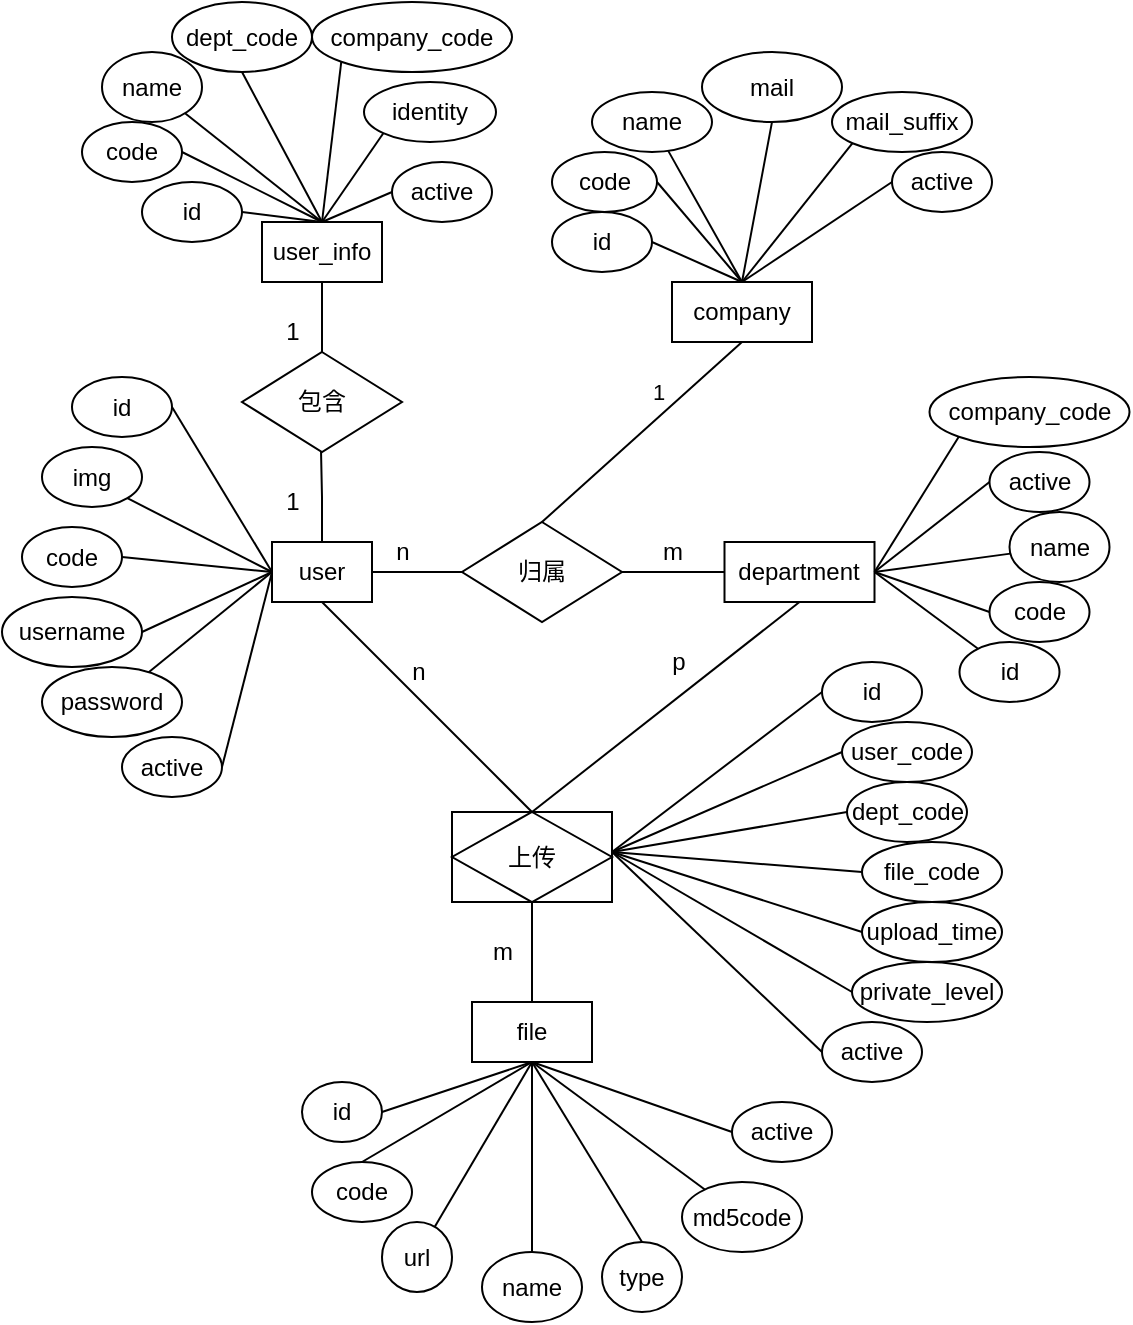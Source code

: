 <mxfile version="14.9.8" type="github">
  <diagram id="KTl8g3MnL7EqeoU-ZOUq" name="Page-1">
    <mxGraphModel dx="1422" dy="1875" grid="1" gridSize="10" guides="1" tooltips="1" connect="1" arrows="1" fold="1" page="1" pageScale="1" pageWidth="827" pageHeight="1169" math="0" shadow="0">
      <root>
        <mxCell id="0" />
        <mxCell id="1" parent="0" />
        <mxCell id="3dIT8nD3w7ZH45Lx_ABC-2" value="user" style="rounded=0;whiteSpace=wrap;html=1;" parent="1" vertex="1">
          <mxGeometry x="255" y="160" width="50" height="30" as="geometry" />
        </mxCell>
        <mxCell id="3dIT8nD3w7ZH45Lx_ABC-3" value="id" style="ellipse;whiteSpace=wrap;html=1;" parent="1" vertex="1">
          <mxGeometry x="155" y="77.5" width="50" height="30" as="geometry" />
        </mxCell>
        <mxCell id="3dIT8nD3w7ZH45Lx_ABC-4" value="code" style="ellipse;whiteSpace=wrap;html=1;" parent="1" vertex="1">
          <mxGeometry x="130" y="152.5" width="50" height="30" as="geometry" />
        </mxCell>
        <mxCell id="3dIT8nD3w7ZH45Lx_ABC-5" value="username" style="ellipse;whiteSpace=wrap;html=1;" parent="1" vertex="1">
          <mxGeometry x="120" y="187.5" width="70" height="35" as="geometry" />
        </mxCell>
        <mxCell id="3dIT8nD3w7ZH45Lx_ABC-6" value="password" style="ellipse;whiteSpace=wrap;html=1;" parent="1" vertex="1">
          <mxGeometry x="140" y="222.5" width="70" height="35" as="geometry" />
        </mxCell>
        <mxCell id="3dIT8nD3w7ZH45Lx_ABC-7" value="active" style="ellipse;whiteSpace=wrap;html=1;" parent="1" vertex="1">
          <mxGeometry x="180" y="257.5" width="50" height="30" as="geometry" />
        </mxCell>
        <mxCell id="3dIT8nD3w7ZH45Lx_ABC-8" value="" style="endArrow=none;html=1;rounded=0;exitX=1;exitY=0.5;exitDx=0;exitDy=0;entryX=0;entryY=0.5;entryDx=0;entryDy=0;" parent="1" source="3dIT8nD3w7ZH45Lx_ABC-3" target="3dIT8nD3w7ZH45Lx_ABC-2" edge="1">
          <mxGeometry width="50" height="50" relative="1" as="geometry">
            <mxPoint x="130" y="270" as="sourcePoint" />
            <mxPoint x="180" y="220" as="targetPoint" />
          </mxGeometry>
        </mxCell>
        <mxCell id="3dIT8nD3w7ZH45Lx_ABC-9" value="" style="endArrow=none;html=1;rounded=0;entryX=0;entryY=0.5;entryDx=0;entryDy=0;exitX=1;exitY=0.5;exitDx=0;exitDy=0;" parent="1" source="3dIT8nD3w7ZH45Lx_ABC-4" target="3dIT8nD3w7ZH45Lx_ABC-2" edge="1">
          <mxGeometry width="50" height="50" relative="1" as="geometry">
            <mxPoint x="125" y="135" as="sourcePoint" />
            <mxPoint x="210" y="245" as="targetPoint" />
          </mxGeometry>
        </mxCell>
        <mxCell id="3dIT8nD3w7ZH45Lx_ABC-10" value="" style="endArrow=none;html=1;rounded=0;entryX=0;entryY=0.5;entryDx=0;entryDy=0;exitX=1;exitY=0.5;exitDx=0;exitDy=0;" parent="1" source="3dIT8nD3w7ZH45Lx_ABC-5" target="3dIT8nD3w7ZH45Lx_ABC-2" edge="1">
          <mxGeometry width="50" height="50" relative="1" as="geometry">
            <mxPoint x="150" y="297.5" as="sourcePoint" />
            <mxPoint x="220" y="255" as="targetPoint" />
          </mxGeometry>
        </mxCell>
        <mxCell id="3dIT8nD3w7ZH45Lx_ABC-11" value="" style="endArrow=none;html=1;rounded=0;entryX=0;entryY=0.5;entryDx=0;entryDy=0;" parent="1" source="3dIT8nD3w7ZH45Lx_ABC-6" target="3dIT8nD3w7ZH45Lx_ABC-2" edge="1">
          <mxGeometry width="50" height="50" relative="1" as="geometry">
            <mxPoint x="160" y="307.5" as="sourcePoint" />
            <mxPoint x="220" y="250" as="targetPoint" />
          </mxGeometry>
        </mxCell>
        <mxCell id="3dIT8nD3w7ZH45Lx_ABC-12" value="" style="endArrow=none;html=1;rounded=0;exitX=1;exitY=0.5;exitDx=0;exitDy=0;entryX=0;entryY=0.5;entryDx=0;entryDy=0;" parent="1" source="3dIT8nD3w7ZH45Lx_ABC-7" target="3dIT8nD3w7ZH45Lx_ABC-2" edge="1">
          <mxGeometry width="50" height="50" relative="1" as="geometry">
            <mxPoint x="170" y="317.5" as="sourcePoint" />
            <mxPoint x="225" y="250" as="targetPoint" />
          </mxGeometry>
        </mxCell>
        <mxCell id="3dIT8nD3w7ZH45Lx_ABC-14" value="user_info" style="rounded=0;whiteSpace=wrap;html=1;" parent="1" vertex="1">
          <mxGeometry x="250" width="60" height="30" as="geometry" />
        </mxCell>
        <mxCell id="3dIT8nD3w7ZH45Lx_ABC-15" value="id" style="ellipse;whiteSpace=wrap;html=1;" parent="1" vertex="1">
          <mxGeometry x="190" y="-20" width="50" height="30" as="geometry" />
        </mxCell>
        <mxCell id="3dIT8nD3w7ZH45Lx_ABC-16" value="code" style="ellipse;whiteSpace=wrap;html=1;" parent="1" vertex="1">
          <mxGeometry x="160" y="-50" width="50" height="30" as="geometry" />
        </mxCell>
        <mxCell id="3dIT8nD3w7ZH45Lx_ABC-17" value="name" style="ellipse;whiteSpace=wrap;html=1;" parent="1" vertex="1">
          <mxGeometry x="170" y="-85" width="50" height="35" as="geometry" />
        </mxCell>
        <mxCell id="3dIT8nD3w7ZH45Lx_ABC-18" value="identity" style="ellipse;whiteSpace=wrap;html=1;" parent="1" vertex="1">
          <mxGeometry x="301" y="-70" width="66" height="30" as="geometry" />
        </mxCell>
        <mxCell id="3dIT8nD3w7ZH45Lx_ABC-19" value="active" style="ellipse;whiteSpace=wrap;html=1;" parent="1" vertex="1">
          <mxGeometry x="315" y="-30" width="50" height="30" as="geometry" />
        </mxCell>
        <mxCell id="3dIT8nD3w7ZH45Lx_ABC-20" value="" style="endArrow=none;html=1;rounded=0;exitX=1;exitY=0.5;exitDx=0;exitDy=0;entryX=0.5;entryY=0;entryDx=0;entryDy=0;" parent="1" source="3dIT8nD3w7ZH45Lx_ABC-15" target="3dIT8nD3w7ZH45Lx_ABC-14" edge="1">
          <mxGeometry width="50" height="50" relative="1" as="geometry">
            <mxPoint x="140" y="65" as="sourcePoint" />
            <mxPoint x="190" y="15" as="targetPoint" />
          </mxGeometry>
        </mxCell>
        <mxCell id="3dIT8nD3w7ZH45Lx_ABC-21" value="" style="endArrow=none;html=1;rounded=0;exitX=1;exitY=0.5;exitDx=0;exitDy=0;entryX=0.5;entryY=0;entryDx=0;entryDy=0;" parent="1" source="3dIT8nD3w7ZH45Lx_ABC-16" target="3dIT8nD3w7ZH45Lx_ABC-14" edge="1">
          <mxGeometry width="50" height="50" relative="1" as="geometry">
            <mxPoint x="150" y="82.5" as="sourcePoint" />
            <mxPoint x="220" y="40" as="targetPoint" />
          </mxGeometry>
        </mxCell>
        <mxCell id="3dIT8nD3w7ZH45Lx_ABC-22" value="" style="endArrow=none;html=1;rounded=0;entryX=0.5;entryY=0;entryDx=0;entryDy=0;" parent="1" source="3dIT8nD3w7ZH45Lx_ABC-17" target="3dIT8nD3w7ZH45Lx_ABC-14" edge="1">
          <mxGeometry width="50" height="50" relative="1" as="geometry">
            <mxPoint x="160" y="92.5" as="sourcePoint" />
            <mxPoint x="230" y="50" as="targetPoint" />
          </mxGeometry>
        </mxCell>
        <mxCell id="3dIT8nD3w7ZH45Lx_ABC-23" value="" style="endArrow=none;html=1;rounded=0;exitX=0;exitY=1;exitDx=0;exitDy=0;entryX=0.5;entryY=0;entryDx=0;entryDy=0;" parent="1" source="3dIT8nD3w7ZH45Lx_ABC-18" target="3dIT8nD3w7ZH45Lx_ABC-14" edge="1">
          <mxGeometry width="50" height="50" relative="1" as="geometry">
            <mxPoint x="170" y="102.5" as="sourcePoint" />
            <mxPoint x="230" y="45" as="targetPoint" />
          </mxGeometry>
        </mxCell>
        <mxCell id="3dIT8nD3w7ZH45Lx_ABC-24" value="" style="endArrow=none;html=1;rounded=0;exitX=0;exitY=0.5;exitDx=0;exitDy=0;entryX=0.5;entryY=0;entryDx=0;entryDy=0;" parent="1" source="3dIT8nD3w7ZH45Lx_ABC-19" target="3dIT8nD3w7ZH45Lx_ABC-14" edge="1">
          <mxGeometry width="50" height="50" relative="1" as="geometry">
            <mxPoint x="180" y="112.5" as="sourcePoint" />
            <mxPoint x="235" y="45" as="targetPoint" />
          </mxGeometry>
        </mxCell>
        <mxCell id="3dIT8nD3w7ZH45Lx_ABC-25" value="dept_code" style="ellipse;whiteSpace=wrap;html=1;" parent="1" vertex="1">
          <mxGeometry x="205" y="-110" width="70" height="35" as="geometry" />
        </mxCell>
        <mxCell id="3dIT8nD3w7ZH45Lx_ABC-26" value="" style="endArrow=none;html=1;rounded=0;exitX=0.5;exitY=1;exitDx=0;exitDy=0;entryX=0.5;entryY=0;entryDx=0;entryDy=0;" parent="1" source="3dIT8nD3w7ZH45Lx_ABC-25" target="3dIT8nD3w7ZH45Lx_ABC-14" edge="1">
          <mxGeometry width="50" height="50" relative="1" as="geometry">
            <mxPoint x="315" y="130" as="sourcePoint" />
            <mxPoint x="245" y="55" as="targetPoint" />
          </mxGeometry>
        </mxCell>
        <mxCell id="3dIT8nD3w7ZH45Lx_ABC-28" value="department" style="rounded=0;whiteSpace=wrap;html=1;" parent="1" vertex="1">
          <mxGeometry x="481.25" y="160" width="75" height="30" as="geometry" />
        </mxCell>
        <mxCell id="3dIT8nD3w7ZH45Lx_ABC-29" value="id" style="ellipse;whiteSpace=wrap;html=1;" parent="1" vertex="1">
          <mxGeometry x="598.75" y="210" width="50" height="30" as="geometry" />
        </mxCell>
        <mxCell id="3dIT8nD3w7ZH45Lx_ABC-30" value="code" style="ellipse;whiteSpace=wrap;html=1;" parent="1" vertex="1">
          <mxGeometry x="613.75" y="180" width="50" height="30" as="geometry" />
        </mxCell>
        <mxCell id="3dIT8nD3w7ZH45Lx_ABC-31" value="name" style="ellipse;whiteSpace=wrap;html=1;" parent="1" vertex="1">
          <mxGeometry x="623.75" y="145" width="50" height="35" as="geometry" />
        </mxCell>
        <mxCell id="3dIT8nD3w7ZH45Lx_ABC-32" value="active" style="ellipse;whiteSpace=wrap;html=1;" parent="1" vertex="1">
          <mxGeometry x="613.75" y="115" width="50" height="30" as="geometry" />
        </mxCell>
        <mxCell id="3dIT8nD3w7ZH45Lx_ABC-33" value="" style="endArrow=none;html=1;rounded=0;entryX=1;entryY=0.5;entryDx=0;entryDy=0;" parent="1" source="3dIT8nD3w7ZH45Lx_ABC-29" target="3dIT8nD3w7ZH45Lx_ABC-28" edge="1">
          <mxGeometry width="50" height="50" relative="1" as="geometry">
            <mxPoint x="413.75" y="190" as="sourcePoint" />
            <mxPoint x="573.75" y="170" as="targetPoint" />
          </mxGeometry>
        </mxCell>
        <mxCell id="3dIT8nD3w7ZH45Lx_ABC-34" value="" style="endArrow=none;html=1;rounded=0;exitX=0;exitY=0.5;exitDx=0;exitDy=0;entryX=1;entryY=0.5;entryDx=0;entryDy=0;" parent="1" source="3dIT8nD3w7ZH45Lx_ABC-30" target="3dIT8nD3w7ZH45Lx_ABC-28" edge="1">
          <mxGeometry width="50" height="50" relative="1" as="geometry">
            <mxPoint x="423.75" y="207.5" as="sourcePoint" />
            <mxPoint x="493.75" y="165" as="targetPoint" />
          </mxGeometry>
        </mxCell>
        <mxCell id="3dIT8nD3w7ZH45Lx_ABC-35" value="" style="endArrow=none;html=1;rounded=0;entryX=1;entryY=0.5;entryDx=0;entryDy=0;" parent="1" source="3dIT8nD3w7ZH45Lx_ABC-31" target="3dIT8nD3w7ZH45Lx_ABC-28" edge="1">
          <mxGeometry width="50" height="50" relative="1" as="geometry">
            <mxPoint x="433.75" y="217.5" as="sourcePoint" />
            <mxPoint x="503.75" y="175" as="targetPoint" />
          </mxGeometry>
        </mxCell>
        <mxCell id="3dIT8nD3w7ZH45Lx_ABC-36" value="" style="endArrow=none;html=1;rounded=0;exitX=0;exitY=0.5;exitDx=0;exitDy=0;entryX=1;entryY=0.5;entryDx=0;entryDy=0;" parent="1" source="3dIT8nD3w7ZH45Lx_ABC-32" target="3dIT8nD3w7ZH45Lx_ABC-28" edge="1">
          <mxGeometry width="50" height="50" relative="1" as="geometry">
            <mxPoint x="453.75" y="237.5" as="sourcePoint" />
            <mxPoint x="573.75" y="170" as="targetPoint" />
          </mxGeometry>
        </mxCell>
        <mxCell id="3dIT8nD3w7ZH45Lx_ABC-38" value="file" style="rounded=0;whiteSpace=wrap;html=1;" parent="1" vertex="1">
          <mxGeometry x="355" y="390" width="60" height="30" as="geometry" />
        </mxCell>
        <mxCell id="3dIT8nD3w7ZH45Lx_ABC-39" value="id" style="ellipse;whiteSpace=wrap;html=1;" parent="1" vertex="1">
          <mxGeometry x="270" y="430" width="40" height="30" as="geometry" />
        </mxCell>
        <mxCell id="3dIT8nD3w7ZH45Lx_ABC-40" value="code" style="ellipse;whiteSpace=wrap;html=1;" parent="1" vertex="1">
          <mxGeometry x="275" y="470" width="50" height="30" as="geometry" />
        </mxCell>
        <mxCell id="3dIT8nD3w7ZH45Lx_ABC-41" value="url" style="ellipse;whiteSpace=wrap;html=1;" parent="1" vertex="1">
          <mxGeometry x="310" y="500" width="35" height="35" as="geometry" />
        </mxCell>
        <mxCell id="3dIT8nD3w7ZH45Lx_ABC-42" value="type" style="ellipse;whiteSpace=wrap;html=1;" parent="1" vertex="1">
          <mxGeometry x="420" y="510" width="40" height="35" as="geometry" />
        </mxCell>
        <mxCell id="3dIT8nD3w7ZH45Lx_ABC-43" value="active" style="ellipse;whiteSpace=wrap;html=1;" parent="1" vertex="1">
          <mxGeometry x="485" y="440" width="50" height="30" as="geometry" />
        </mxCell>
        <mxCell id="3dIT8nD3w7ZH45Lx_ABC-44" value="" style="endArrow=none;html=1;rounded=0;exitX=1;exitY=0.5;exitDx=0;exitDy=0;entryX=0.5;entryY=1;entryDx=0;entryDy=0;" parent="1" source="3dIT8nD3w7ZH45Lx_ABC-39" target="3dIT8nD3w7ZH45Lx_ABC-38" edge="1">
          <mxGeometry width="50" height="50" relative="1" as="geometry">
            <mxPoint x="315" y="440" as="sourcePoint" />
            <mxPoint x="365" y="390" as="targetPoint" />
          </mxGeometry>
        </mxCell>
        <mxCell id="3dIT8nD3w7ZH45Lx_ABC-45" value="" style="endArrow=none;html=1;rounded=0;exitX=0.5;exitY=0;exitDx=0;exitDy=0;entryX=0.5;entryY=1;entryDx=0;entryDy=0;" parent="1" source="3dIT8nD3w7ZH45Lx_ABC-40" target="3dIT8nD3w7ZH45Lx_ABC-38" edge="1">
          <mxGeometry width="50" height="50" relative="1" as="geometry">
            <mxPoint x="325" y="457.5" as="sourcePoint" />
            <mxPoint x="395" y="415" as="targetPoint" />
          </mxGeometry>
        </mxCell>
        <mxCell id="3dIT8nD3w7ZH45Lx_ABC-46" value="" style="endArrow=none;html=1;rounded=0;entryX=0.5;entryY=1;entryDx=0;entryDy=0;" parent="1" source="3dIT8nD3w7ZH45Lx_ABC-41" target="3dIT8nD3w7ZH45Lx_ABC-38" edge="1">
          <mxGeometry width="50" height="50" relative="1" as="geometry">
            <mxPoint x="335" y="467.5" as="sourcePoint" />
            <mxPoint x="405" y="425" as="targetPoint" />
          </mxGeometry>
        </mxCell>
        <mxCell id="3dIT8nD3w7ZH45Lx_ABC-47" value="" style="endArrow=none;html=1;rounded=0;exitX=0.5;exitY=0;exitDx=0;exitDy=0;entryX=0.5;entryY=1;entryDx=0;entryDy=0;" parent="1" source="3dIT8nD3w7ZH45Lx_ABC-42" target="3dIT8nD3w7ZH45Lx_ABC-38" edge="1">
          <mxGeometry width="50" height="50" relative="1" as="geometry">
            <mxPoint x="345" y="477.5" as="sourcePoint" />
            <mxPoint x="405" y="420" as="targetPoint" />
          </mxGeometry>
        </mxCell>
        <mxCell id="3dIT8nD3w7ZH45Lx_ABC-48" value="" style="endArrow=none;html=1;rounded=0;exitX=0;exitY=0.5;exitDx=0;exitDy=0;entryX=0.5;entryY=1;entryDx=0;entryDy=0;" parent="1" source="3dIT8nD3w7ZH45Lx_ABC-43" target="3dIT8nD3w7ZH45Lx_ABC-38" edge="1">
          <mxGeometry width="50" height="50" relative="1" as="geometry">
            <mxPoint x="355" y="487.5" as="sourcePoint" />
            <mxPoint x="410" y="420" as="targetPoint" />
          </mxGeometry>
        </mxCell>
        <mxCell id="3dIT8nD3w7ZH45Lx_ABC-49" value="name" style="ellipse;whiteSpace=wrap;html=1;" parent="1" vertex="1">
          <mxGeometry x="360" y="515" width="50" height="35" as="geometry" />
        </mxCell>
        <mxCell id="3dIT8nD3w7ZH45Lx_ABC-50" value="" style="endArrow=none;html=1;rounded=0;exitX=0.5;exitY=0;exitDx=0;exitDy=0;entryX=0.5;entryY=1;entryDx=0;entryDy=0;" parent="1" source="3dIT8nD3w7ZH45Lx_ABC-49" target="3dIT8nD3w7ZH45Lx_ABC-38" edge="1">
          <mxGeometry width="50" height="50" relative="1" as="geometry">
            <mxPoint x="490" y="505" as="sourcePoint" />
            <mxPoint x="420" y="430" as="targetPoint" />
          </mxGeometry>
        </mxCell>
        <mxCell id="3dIT8nD3w7ZH45Lx_ABC-51" value="md5code" style="ellipse;whiteSpace=wrap;html=1;" parent="1" vertex="1">
          <mxGeometry x="460" y="480" width="60" height="35" as="geometry" />
        </mxCell>
        <mxCell id="3dIT8nD3w7ZH45Lx_ABC-52" value="" style="endArrow=none;html=1;rounded=0;entryX=0.5;entryY=1;entryDx=0;entryDy=0;" parent="1" source="3dIT8nD3w7ZH45Lx_ABC-51" target="3dIT8nD3w7ZH45Lx_ABC-38" edge="1">
          <mxGeometry width="50" height="50" relative="1" as="geometry">
            <mxPoint x="495" y="465" as="sourcePoint" />
            <mxPoint x="400" y="430" as="targetPoint" />
          </mxGeometry>
        </mxCell>
        <mxCell id="3dIT8nD3w7ZH45Lx_ABC-55" value="id" style="ellipse;whiteSpace=wrap;html=1;" parent="1" vertex="1">
          <mxGeometry x="530" y="220" width="50" height="30" as="geometry" />
        </mxCell>
        <mxCell id="3dIT8nD3w7ZH45Lx_ABC-56" value="user_code" style="ellipse;whiteSpace=wrap;html=1;" parent="1" vertex="1">
          <mxGeometry x="540" y="250" width="65" height="30" as="geometry" />
        </mxCell>
        <mxCell id="3dIT8nD3w7ZH45Lx_ABC-57" value="dept_code" style="ellipse;whiteSpace=wrap;html=1;" parent="1" vertex="1">
          <mxGeometry x="542.5" y="280" width="60" height="30" as="geometry" />
        </mxCell>
        <mxCell id="3dIT8nD3w7ZH45Lx_ABC-58" value="upload_time" style="ellipse;whiteSpace=wrap;html=1;" parent="1" vertex="1">
          <mxGeometry x="550" y="340" width="70" height="30" as="geometry" />
        </mxCell>
        <mxCell id="3dIT8nD3w7ZH45Lx_ABC-59" value="active" style="ellipse;whiteSpace=wrap;html=1;" parent="1" vertex="1">
          <mxGeometry x="530" y="400" width="50" height="30" as="geometry" />
        </mxCell>
        <mxCell id="3dIT8nD3w7ZH45Lx_ABC-60" value="" style="endArrow=none;html=1;rounded=0;entryX=1;entryY=0.5;entryDx=0;entryDy=0;exitX=0;exitY=0.5;exitDx=0;exitDy=0;" parent="1" source="3dIT8nD3w7ZH45Lx_ABC-55" edge="1">
          <mxGeometry width="50" height="50" relative="1" as="geometry">
            <mxPoint x="435" y="198" as="sourcePoint" />
            <mxPoint x="425" y="315" as="targetPoint" />
          </mxGeometry>
        </mxCell>
        <mxCell id="3dIT8nD3w7ZH45Lx_ABC-61" value="" style="endArrow=none;html=1;rounded=0;exitX=0;exitY=0.5;exitDx=0;exitDy=0;entryX=1;entryY=0.5;entryDx=0;entryDy=0;" parent="1" source="3dIT8nD3w7ZH45Lx_ABC-56" edge="1">
          <mxGeometry width="50" height="50" relative="1" as="geometry">
            <mxPoint x="482.5" y="282.5" as="sourcePoint" />
            <mxPoint x="425" y="315" as="targetPoint" />
          </mxGeometry>
        </mxCell>
        <mxCell id="3dIT8nD3w7ZH45Lx_ABC-62" value="" style="endArrow=none;html=1;rounded=0;entryX=1;entryY=0.5;entryDx=0;entryDy=0;exitX=0;exitY=0.5;exitDx=0;exitDy=0;" parent="1" source="3dIT8nD3w7ZH45Lx_ABC-57" edge="1">
          <mxGeometry width="50" height="50" relative="1" as="geometry">
            <mxPoint x="497.098" y="329.999" as="sourcePoint" />
            <mxPoint x="425" y="315" as="targetPoint" />
          </mxGeometry>
        </mxCell>
        <mxCell id="3dIT8nD3w7ZH45Lx_ABC-63" value="" style="endArrow=none;html=1;rounded=0;exitX=0;exitY=0.5;exitDx=0;exitDy=0;entryX=1;entryY=0.5;entryDx=0;entryDy=0;" parent="1" source="3dIT8nD3w7ZH45Lx_ABC-58" edge="1">
          <mxGeometry width="50" height="50" relative="1" as="geometry">
            <mxPoint x="502.5" y="407.81" as="sourcePoint" />
            <mxPoint x="425" y="315" as="targetPoint" />
          </mxGeometry>
        </mxCell>
        <mxCell id="3dIT8nD3w7ZH45Lx_ABC-64" value="" style="endArrow=none;html=1;rounded=0;exitX=0;exitY=0.5;exitDx=0;exitDy=0;entryX=1;entryY=0.5;entryDx=0;entryDy=0;" parent="1" source="3dIT8nD3w7ZH45Lx_ABC-59" edge="1">
          <mxGeometry width="50" height="50" relative="1" as="geometry">
            <mxPoint x="512.5" y="417.81" as="sourcePoint" />
            <mxPoint x="425" y="315" as="targetPoint" />
          </mxGeometry>
        </mxCell>
        <mxCell id="3dIT8nD3w7ZH45Lx_ABC-65" value="file_code" style="ellipse;whiteSpace=wrap;html=1;" parent="1" vertex="1">
          <mxGeometry x="550" y="310" width="70" height="30" as="geometry" />
        </mxCell>
        <mxCell id="3dIT8nD3w7ZH45Lx_ABC-66" value="" style="endArrow=none;html=1;rounded=0;exitX=0;exitY=0.5;exitDx=0;exitDy=0;entryX=1;entryY=0.5;entryDx=0;entryDy=0;" parent="1" source="3dIT8nD3w7ZH45Lx_ABC-65" edge="1">
          <mxGeometry width="50" height="50" relative="1" as="geometry">
            <mxPoint x="647.5" y="435.31" as="sourcePoint" />
            <mxPoint x="425" y="315" as="targetPoint" />
          </mxGeometry>
        </mxCell>
        <mxCell id="3dIT8nD3w7ZH45Lx_ABC-67" value="private_level" style="ellipse;whiteSpace=wrap;html=1;" parent="1" vertex="1">
          <mxGeometry x="545" y="370" width="75" height="30" as="geometry" />
        </mxCell>
        <mxCell id="3dIT8nD3w7ZH45Lx_ABC-68" value="" style="endArrow=none;html=1;rounded=0;exitX=0;exitY=0.5;exitDx=0;exitDy=0;entryX=1;entryY=0.5;entryDx=0;entryDy=0;" parent="1" source="3dIT8nD3w7ZH45Lx_ABC-67" edge="1">
          <mxGeometry width="50" height="50" relative="1" as="geometry">
            <mxPoint x="667.5" y="395.31" as="sourcePoint" />
            <mxPoint x="425" y="315" as="targetPoint" />
          </mxGeometry>
        </mxCell>
        <mxCell id="3dIT8nD3w7ZH45Lx_ABC-70" value="包含" style="rhombus;whiteSpace=wrap;html=1;" parent="1" vertex="1">
          <mxGeometry x="240" y="65" width="80" height="50" as="geometry" />
        </mxCell>
        <mxCell id="3dIT8nD3w7ZH45Lx_ABC-71" value="" style="endArrow=none;html=1;rounded=0;edgeStyle=orthogonalEdgeStyle;exitX=0.5;exitY=0;exitDx=0;exitDy=0;entryX=0.5;entryY=1;entryDx=0;entryDy=0;" parent="1" source="3dIT8nD3w7ZH45Lx_ABC-70" target="3dIT8nD3w7ZH45Lx_ABC-14" edge="1">
          <mxGeometry width="50" height="50" relative="1" as="geometry">
            <mxPoint x="229.5" y="70" as="sourcePoint" />
            <mxPoint x="229.5" y="20" as="targetPoint" />
          </mxGeometry>
        </mxCell>
        <mxCell id="3dIT8nD3w7ZH45Lx_ABC-74" value="" style="endArrow=none;html=1;rounded=0;edgeStyle=orthogonalEdgeStyle;exitX=0.5;exitY=0;exitDx=0;exitDy=0;entryX=0.494;entryY=1;entryDx=0;entryDy=0;entryPerimeter=0;" parent="1" source="3dIT8nD3w7ZH45Lx_ABC-2" target="3dIT8nD3w7ZH45Lx_ABC-70" edge="1">
          <mxGeometry width="50" height="50" relative="1" as="geometry">
            <mxPoint x="234.5" y="155" as="sourcePoint" />
            <mxPoint x="234.5" y="115" as="targetPoint" />
          </mxGeometry>
        </mxCell>
        <mxCell id="3dIT8nD3w7ZH45Lx_ABC-76" value="归属" style="rhombus;whiteSpace=wrap;html=1;" parent="1" vertex="1">
          <mxGeometry x="350" y="150" width="80" height="50" as="geometry" />
        </mxCell>
        <mxCell id="3dIT8nD3w7ZH45Lx_ABC-86" value="" style="endArrow=none;html=1;rounded=0;exitX=1;exitY=0.5;exitDx=0;exitDy=0;entryX=0;entryY=0.5;entryDx=0;entryDy=0;" parent="1" source="3dIT8nD3w7ZH45Lx_ABC-2" target="3dIT8nD3w7ZH45Lx_ABC-76" edge="1">
          <mxGeometry width="50" height="50" relative="1" as="geometry">
            <mxPoint x="480" y="195" as="sourcePoint" />
            <mxPoint x="552.5" y="120" as="targetPoint" />
          </mxGeometry>
        </mxCell>
        <mxCell id="3dIT8nD3w7ZH45Lx_ABC-92" value="" style="endArrow=none;html=1;rounded=0;exitX=0;exitY=0.5;exitDx=0;exitDy=0;entryX=1;entryY=0.5;entryDx=0;entryDy=0;" parent="1" source="3dIT8nD3w7ZH45Lx_ABC-28" target="3dIT8nD3w7ZH45Lx_ABC-76" edge="1">
          <mxGeometry width="50" height="50" relative="1" as="geometry">
            <mxPoint x="270" y="185" as="sourcePoint" />
            <mxPoint x="350" y="105" as="targetPoint" />
          </mxGeometry>
        </mxCell>
        <mxCell id="3dIT8nD3w7ZH45Lx_ABC-93" value="1" style="text;html=1;align=center;verticalAlign=middle;resizable=0;points=[];autosize=1;strokeColor=none;fillColor=none;" parent="1" vertex="1">
          <mxGeometry x="255" y="130" width="20" height="20" as="geometry" />
        </mxCell>
        <mxCell id="3dIT8nD3w7ZH45Lx_ABC-94" value="1" style="text;html=1;align=center;verticalAlign=middle;resizable=0;points=[];autosize=1;strokeColor=none;fillColor=none;" parent="1" vertex="1">
          <mxGeometry x="255" y="45" width="20" height="20" as="geometry" />
        </mxCell>
        <mxCell id="3dIT8nD3w7ZH45Lx_ABC-100" value="m" style="text;html=1;align=center;verticalAlign=middle;resizable=0;points=[];autosize=1;strokeColor=none;fillColor=none;" parent="1" vertex="1">
          <mxGeometry x="440" y="155" width="30" height="20" as="geometry" />
        </mxCell>
        <mxCell id="3dIT8nD3w7ZH45Lx_ABC-101" value="n" style="text;html=1;align=center;verticalAlign=middle;resizable=0;points=[];autosize=1;strokeColor=none;fillColor=none;" parent="1" vertex="1">
          <mxGeometry x="310" y="155" width="20" height="20" as="geometry" />
        </mxCell>
        <mxCell id="3dIT8nD3w7ZH45Lx_ABC-104" value="" style="endArrow=none;html=1;rounded=0;exitX=0.5;exitY=1;exitDx=0;exitDy=0;entryX=0.5;entryY=0;entryDx=0;entryDy=0;" parent="1" source="3dIT8nD3w7ZH45Lx_ABC-28" target="49Yr9ta0vlwltb7Vohck-25" edge="1">
          <mxGeometry width="50" height="50" relative="1" as="geometry">
            <mxPoint x="527.5" y="185" as="sourcePoint" />
            <mxPoint x="385" y="290" as="targetPoint" />
          </mxGeometry>
        </mxCell>
        <mxCell id="3dIT8nD3w7ZH45Lx_ABC-105" value="" style="endArrow=none;html=1;rounded=0;exitX=0.5;exitY=0;exitDx=0;exitDy=0;entryX=0.5;entryY=1;entryDx=0;entryDy=0;" parent="1" source="49Yr9ta0vlwltb7Vohck-25" target="3dIT8nD3w7ZH45Lx_ABC-2" edge="1">
          <mxGeometry width="50" height="50" relative="1" as="geometry">
            <mxPoint x="385" y="290" as="sourcePoint" />
            <mxPoint x="450" y="195" as="targetPoint" />
          </mxGeometry>
        </mxCell>
        <mxCell id="3dIT8nD3w7ZH45Lx_ABC-107" value="n" style="text;html=1;align=center;verticalAlign=middle;resizable=0;points=[];autosize=1;strokeColor=none;fillColor=none;" parent="1" vertex="1">
          <mxGeometry x="317.5" y="215" width="20" height="20" as="geometry" />
        </mxCell>
        <mxCell id="3dIT8nD3w7ZH45Lx_ABC-109" value="p" style="text;html=1;align=center;verticalAlign=middle;resizable=0;points=[];autosize=1;strokeColor=none;fillColor=none;" parent="1" vertex="1">
          <mxGeometry x="447.5" y="210" width="20" height="20" as="geometry" />
        </mxCell>
        <mxCell id="3dIT8nD3w7ZH45Lx_ABC-110" value="m" style="text;html=1;align=center;verticalAlign=middle;resizable=0;points=[];autosize=1;strokeColor=none;fillColor=none;" parent="1" vertex="1">
          <mxGeometry x="355" y="355" width="30" height="20" as="geometry" />
        </mxCell>
        <mxCell id="49Yr9ta0vlwltb7Vohck-1" value="company_code" style="ellipse;whiteSpace=wrap;html=1;" vertex="1" parent="1">
          <mxGeometry x="275" y="-110" width="100" height="35" as="geometry" />
        </mxCell>
        <mxCell id="49Yr9ta0vlwltb7Vohck-3" value="" style="endArrow=none;html=1;rounded=0;exitX=0;exitY=1;exitDx=0;exitDy=0;entryX=0.5;entryY=0;entryDx=0;entryDy=0;" edge="1" parent="1" source="49Yr9ta0vlwltb7Vohck-1" target="3dIT8nD3w7ZH45Lx_ABC-14">
          <mxGeometry width="50" height="50" relative="1" as="geometry">
            <mxPoint x="320.665" y="-34.393" as="sourcePoint" />
            <mxPoint x="245" y="-34" as="targetPoint" />
          </mxGeometry>
        </mxCell>
        <mxCell id="49Yr9ta0vlwltb7Vohck-4" value="company_code" style="ellipse;whiteSpace=wrap;html=1;" vertex="1" parent="1">
          <mxGeometry x="583.75" y="77.5" width="100" height="35" as="geometry" />
        </mxCell>
        <mxCell id="49Yr9ta0vlwltb7Vohck-5" value="" style="endArrow=none;html=1;rounded=0;exitX=0;exitY=1;exitDx=0;exitDy=0;entryX=1;entryY=0.5;entryDx=0;entryDy=0;" edge="1" parent="1" source="49Yr9ta0vlwltb7Vohck-4" target="3dIT8nD3w7ZH45Lx_ABC-28">
          <mxGeometry width="50" height="50" relative="1" as="geometry">
            <mxPoint x="613.75" y="120" as="sourcePoint" />
            <mxPoint x="566.25" y="185" as="targetPoint" />
          </mxGeometry>
        </mxCell>
        <mxCell id="49Yr9ta0vlwltb7Vohck-7" value="img" style="ellipse;whiteSpace=wrap;html=1;" vertex="1" parent="1">
          <mxGeometry x="140" y="112.5" width="50" height="30" as="geometry" />
        </mxCell>
        <mxCell id="49Yr9ta0vlwltb7Vohck-8" value="" style="endArrow=none;html=1;rounded=0;entryX=0;entryY=0.5;entryDx=0;entryDy=0;exitX=1;exitY=1;exitDx=0;exitDy=0;" edge="1" parent="1" source="49Yr9ta0vlwltb7Vohck-7" target="3dIT8nD3w7ZH45Lx_ABC-2">
          <mxGeometry width="50" height="50" relative="1" as="geometry">
            <mxPoint x="120" y="180" as="sourcePoint" />
            <mxPoint x="220" y="185" as="targetPoint" />
          </mxGeometry>
        </mxCell>
        <mxCell id="49Yr9ta0vlwltb7Vohck-9" value="company" style="rounded=0;whiteSpace=wrap;html=1;" vertex="1" parent="1">
          <mxGeometry x="455" y="30" width="70" height="30" as="geometry" />
        </mxCell>
        <mxCell id="49Yr9ta0vlwltb7Vohck-10" value="id" style="ellipse;whiteSpace=wrap;html=1;" vertex="1" parent="1">
          <mxGeometry x="395" y="-5" width="50" height="30" as="geometry" />
        </mxCell>
        <mxCell id="49Yr9ta0vlwltb7Vohck-11" value="code" style="ellipse;whiteSpace=wrap;html=1;" vertex="1" parent="1">
          <mxGeometry x="395" y="-35" width="52.5" height="30" as="geometry" />
        </mxCell>
        <mxCell id="49Yr9ta0vlwltb7Vohck-12" value="name" style="ellipse;whiteSpace=wrap;html=1;" vertex="1" parent="1">
          <mxGeometry x="415" y="-65" width="60" height="30" as="geometry" />
        </mxCell>
        <mxCell id="49Yr9ta0vlwltb7Vohck-13" value="mail_suffix" style="ellipse;whiteSpace=wrap;html=1;" vertex="1" parent="1">
          <mxGeometry x="535" y="-65" width="70" height="30" as="geometry" />
        </mxCell>
        <mxCell id="49Yr9ta0vlwltb7Vohck-14" value="active" style="ellipse;whiteSpace=wrap;html=1;" vertex="1" parent="1">
          <mxGeometry x="565" y="-35" width="50" height="30" as="geometry" />
        </mxCell>
        <mxCell id="49Yr9ta0vlwltb7Vohck-15" value="" style="endArrow=none;html=1;rounded=0;exitX=1;exitY=0.5;exitDx=0;exitDy=0;entryX=0.5;entryY=0;entryDx=0;entryDy=0;" edge="1" parent="1" source="49Yr9ta0vlwltb7Vohck-10" target="49Yr9ta0vlwltb7Vohck-9">
          <mxGeometry width="50" height="50" relative="1" as="geometry">
            <mxPoint x="402.5" y="70" as="sourcePoint" />
            <mxPoint x="452.5" y="20" as="targetPoint" />
          </mxGeometry>
        </mxCell>
        <mxCell id="49Yr9ta0vlwltb7Vohck-16" value="" style="endArrow=none;html=1;rounded=0;entryX=0.5;entryY=0;entryDx=0;entryDy=0;exitX=1;exitY=0.5;exitDx=0;exitDy=0;" edge="1" parent="1" source="49Yr9ta0vlwltb7Vohck-11" target="49Yr9ta0vlwltb7Vohck-9">
          <mxGeometry width="50" height="50" relative="1" as="geometry">
            <mxPoint x="445" y="-20" as="sourcePoint" />
            <mxPoint x="482.5" y="45" as="targetPoint" />
          </mxGeometry>
        </mxCell>
        <mxCell id="49Yr9ta0vlwltb7Vohck-17" value="" style="endArrow=none;html=1;rounded=0;entryX=0.5;entryY=0;entryDx=0;entryDy=0;" edge="1" parent="1" source="49Yr9ta0vlwltb7Vohck-12" target="49Yr9ta0vlwltb7Vohck-9">
          <mxGeometry width="50" height="50" relative="1" as="geometry">
            <mxPoint x="422.5" y="97.5" as="sourcePoint" />
            <mxPoint x="492.5" y="55" as="targetPoint" />
          </mxGeometry>
        </mxCell>
        <mxCell id="49Yr9ta0vlwltb7Vohck-18" value="" style="endArrow=none;html=1;rounded=0;exitX=0;exitY=1;exitDx=0;exitDy=0;entryX=0.5;entryY=0;entryDx=0;entryDy=0;" edge="1" parent="1" source="49Yr9ta0vlwltb7Vohck-13" target="49Yr9ta0vlwltb7Vohck-9">
          <mxGeometry width="50" height="50" relative="1" as="geometry">
            <mxPoint x="432.5" y="107.5" as="sourcePoint" />
            <mxPoint x="492.5" y="50" as="targetPoint" />
          </mxGeometry>
        </mxCell>
        <mxCell id="49Yr9ta0vlwltb7Vohck-19" value="" style="endArrow=none;html=1;rounded=0;exitX=0;exitY=0.5;exitDx=0;exitDy=0;entryX=0.5;entryY=0;entryDx=0;entryDy=0;" edge="1" parent="1" source="49Yr9ta0vlwltb7Vohck-14" target="49Yr9ta0vlwltb7Vohck-9">
          <mxGeometry width="50" height="50" relative="1" as="geometry">
            <mxPoint x="442.5" y="117.5" as="sourcePoint" />
            <mxPoint x="497.5" y="50" as="targetPoint" />
          </mxGeometry>
        </mxCell>
        <mxCell id="49Yr9ta0vlwltb7Vohck-20" value="mail" style="ellipse;whiteSpace=wrap;html=1;" vertex="1" parent="1">
          <mxGeometry x="470" y="-85" width="70" height="35" as="geometry" />
        </mxCell>
        <mxCell id="49Yr9ta0vlwltb7Vohck-21" value="" style="endArrow=none;html=1;rounded=0;exitX=0.5;exitY=1;exitDx=0;exitDy=0;entryX=0.5;entryY=0;entryDx=0;entryDy=0;" edge="1" parent="1" source="49Yr9ta0vlwltb7Vohck-20" target="49Yr9ta0vlwltb7Vohck-9">
          <mxGeometry width="50" height="50" relative="1" as="geometry">
            <mxPoint x="577.5" y="135" as="sourcePoint" />
            <mxPoint x="502" y="15" as="targetPoint" />
          </mxGeometry>
        </mxCell>
        <mxCell id="49Yr9ta0vlwltb7Vohck-22" value="" style="endArrow=none;html=1;rounded=0;exitX=0.5;exitY=0;exitDx=0;exitDy=0;entryX=0.5;entryY=1;entryDx=0;entryDy=0;" edge="1" parent="1" source="3dIT8nD3w7ZH45Lx_ABC-76" target="49Yr9ta0vlwltb7Vohck-9">
          <mxGeometry width="50" height="50" relative="1" as="geometry">
            <mxPoint x="270" y="185" as="sourcePoint" />
            <mxPoint x="360" y="185" as="targetPoint" />
          </mxGeometry>
        </mxCell>
        <mxCell id="49Yr9ta0vlwltb7Vohck-23" value="1" style="edgeLabel;html=1;align=center;verticalAlign=middle;resizable=0;points=[];" vertex="1" connectable="0" parent="49Yr9ta0vlwltb7Vohck-22">
          <mxGeometry x="0.21" y="1" relative="1" as="geometry">
            <mxPoint x="-2" y="-10" as="offset" />
          </mxGeometry>
        </mxCell>
        <mxCell id="49Yr9ta0vlwltb7Vohck-25" value="上传" style="shape=associativeEntity;whiteSpace=wrap;html=1;align=center;" vertex="1" parent="1">
          <mxGeometry x="345" y="295" width="80" height="45" as="geometry" />
        </mxCell>
        <mxCell id="49Yr9ta0vlwltb7Vohck-27" value="" style="endArrow=none;html=1;rounded=0;exitX=0.5;exitY=1;exitDx=0;exitDy=0;entryX=0.5;entryY=0;entryDx=0;entryDy=0;" edge="1" parent="1" source="49Yr9ta0vlwltb7Vohck-25" target="3dIT8nD3w7ZH45Lx_ABC-38">
          <mxGeometry width="50" height="50" relative="1" as="geometry">
            <mxPoint x="395" y="305" as="sourcePoint" />
            <mxPoint x="245" y="200" as="targetPoint" />
          </mxGeometry>
        </mxCell>
      </root>
    </mxGraphModel>
  </diagram>
</mxfile>
